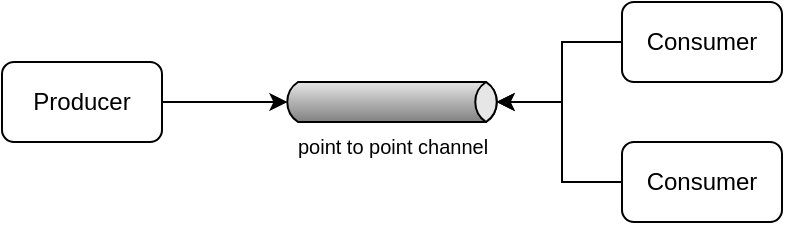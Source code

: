 <mxfile version="12.5.8" type="device"><diagram id="llTrIpw7J-Me-vaw4mT9" name="Page-1"><mxGraphModel dx="868" dy="448" grid="1" gridSize="10" guides="1" tooltips="1" connect="1" arrows="1" fold="1" page="1" pageScale="1" pageWidth="827" pageHeight="1169" math="0" shadow="0"><root><mxCell id="0"/><mxCell id="1" parent="0"/><mxCell id="jg1rFgQZh2tjoAimLhCz-15" style="edgeStyle=orthogonalEdgeStyle;rounded=0;orthogonalLoop=1;jettySize=auto;html=1;exitX=1;exitY=0.5;exitDx=0;exitDy=0;entryX=0;entryY=0.5;entryDx=2.7;entryDy=0;entryPerimeter=0;fontColor=#000000;" parent="1" source="jg1rFgQZh2tjoAimLhCz-1" target="jg1rFgQZh2tjoAimLhCz-3" edge="1"><mxGeometry relative="1" as="geometry"/></mxCell><mxCell id="jg1rFgQZh2tjoAimLhCz-1" value="Producer" style="rounded=1;whiteSpace=wrap;html=1;" parent="1" vertex="1"><mxGeometry x="110" y="110" width="80" height="40" as="geometry"/></mxCell><mxCell id="jg1rFgQZh2tjoAimLhCz-3" value="&lt;font style=&quot;font-size: 10px&quot;&gt;point to point channel&lt;/font&gt;" style="strokeWidth=1;outlineConnect=0;dashed=0;align=center;html=1;fontSize=8;shape=mxgraph.eip.messageChannel;verticalLabelPosition=bottom;labelBackgroundColor=#ffffff;verticalAlign=top;" parent="1" vertex="1"><mxGeometry x="250" y="120" width="110" height="20" as="geometry"/></mxCell><mxCell id="jg1rFgQZh2tjoAimLhCz-20" style="edgeStyle=orthogonalEdgeStyle;rounded=0;orthogonalLoop=1;jettySize=auto;html=1;exitX=0;exitY=0.5;exitDx=0;exitDy=0;entryX=1;entryY=0.5;entryDx=-2.7;entryDy=0;entryPerimeter=0;fontColor=#000000;" parent="1" source="jg1rFgQZh2tjoAimLhCz-8" target="jg1rFgQZh2tjoAimLhCz-3" edge="1"><mxGeometry relative="1" as="geometry"/></mxCell><mxCell id="jg1rFgQZh2tjoAimLhCz-8" value="Consumer" style="rounded=1;whiteSpace=wrap;html=1;" parent="1" vertex="1"><mxGeometry x="420" y="80" width="80" height="40" as="geometry"/></mxCell><mxCell id="jg1rFgQZh2tjoAimLhCz-13" value="" style="shape=image;html=1;verticalAlign=top;verticalLabelPosition=bottom;labelBackgroundColor=#ffffff;imageAspect=0;aspect=fixed;image=https://cdn1.iconfinder.com/data/icons/hawcons/32/699049-icon-6-mail-envelope-closed-128.png;fontColor=#000000;imageBackground=none;imageBorder=none;" parent="1" vertex="1"><mxGeometry x="390" y="140" width="30" height="30" as="geometry"/></mxCell><mxCell id="jg1rFgQZh2tjoAimLhCz-19" style="edgeStyle=orthogonalEdgeStyle;rounded=0;orthogonalLoop=1;jettySize=auto;html=1;exitX=0;exitY=0.5;exitDx=0;exitDy=0;entryX=1;entryY=0.5;entryDx=-2.7;entryDy=0;entryPerimeter=0;fontColor=#000000;" parent="1" source="jg1rFgQZh2tjoAimLhCz-14" target="jg1rFgQZh2tjoAimLhCz-3" edge="1"><mxGeometry relative="1" as="geometry"><Array as="points"><mxPoint x="390" y="170"/><mxPoint x="390" y="130"/></Array></mxGeometry></mxCell><mxCell id="jg1rFgQZh2tjoAimLhCz-14" value="Consumer" style="rounded=1;whiteSpace=wrap;html=1;" parent="1" vertex="1"><mxGeometry x="420" y="150" width="80" height="40" as="geometry"/></mxCell><mxCell id="6vxwv6Cwy2TXHeTMXCnR-1" value="" style="shape=image;html=1;verticalAlign=top;verticalLabelPosition=bottom;labelBackgroundColor=#ffffff;imageAspect=0;aspect=fixed;image=https://cdn1.iconfinder.com/data/icons/hawcons/32/699049-icon-6-mail-envelope-closed-128.png;fontColor=#000000;imageBackground=none;imageBorder=none;" vertex="1" parent="1"><mxGeometry x="200" y="100" width="30" height="30" as="geometry"/></mxCell></root></mxGraphModel></diagram></mxfile>